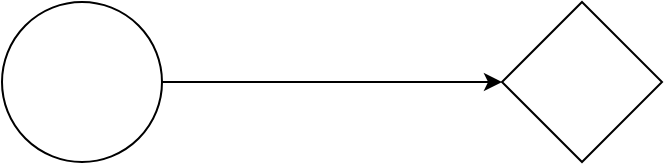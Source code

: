 <mxfile version="21.5.0" type="google">
  <diagram name="Página-1" id="uCePkiAPPtuPQRTzY9_q">
    <mxGraphModel dx="818" dy="492" grid="1" gridSize="10" guides="1" tooltips="1" connect="1" arrows="1" fold="1" page="1" pageScale="1" pageWidth="827" pageHeight="1169" math="0" shadow="0">
      <root>
        <mxCell id="0" />
        <mxCell id="1" parent="0" />
        <mxCell id="2" style="edgeStyle=orthogonalEdgeStyle;rounded=0;orthogonalLoop=1;jettySize=auto;html=1;entryX=0;entryY=0.5;entryDx=0;entryDy=0;" edge="1" source="3" target="4" parent="1">
          <mxGeometry relative="1" as="geometry" />
        </mxCell>
        <mxCell id="3" value="" style="ellipse;whiteSpace=wrap;html=1;aspect=fixed;" vertex="1" parent="1">
          <mxGeometry x="90" y="330" width="80" height="80" as="geometry" />
        </mxCell>
        <mxCell id="4" value="" style="rhombus;whiteSpace=wrap;html=1;" vertex="1" parent="1">
          <mxGeometry x="340" y="330" width="80" height="80" as="geometry" />
        </mxCell>
      </root>
    </mxGraphModel>
  </diagram>
</mxfile>
